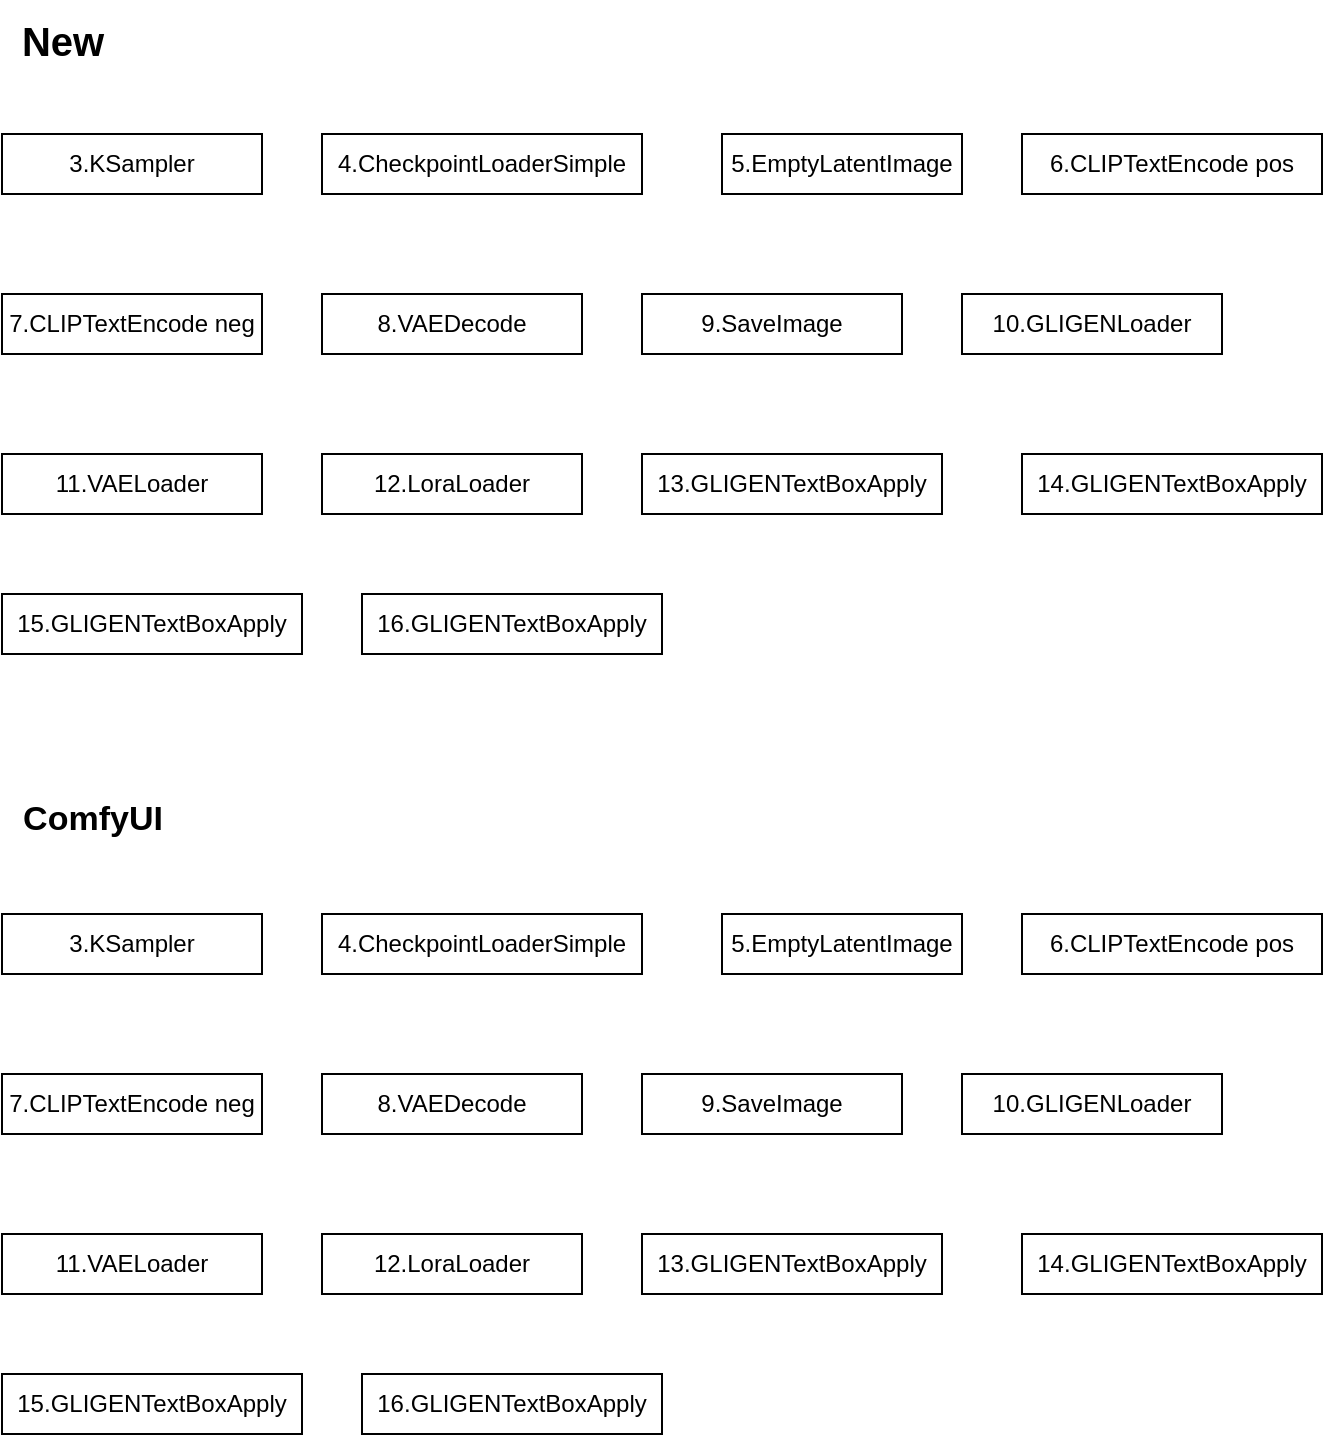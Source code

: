 <mxfile version="24.8.6">
  <diagram name="第 1 页" id="qbRVRUoKZyLvRsx70nnq">
    <mxGraphModel dx="1245" dy="643" grid="1" gridSize="10" guides="1" tooltips="1" connect="1" arrows="1" fold="1" page="1" pageScale="1" pageWidth="827" pageHeight="1169" math="0" shadow="0">
      <root>
        <mxCell id="0" />
        <mxCell id="1" parent="0" />
        <mxCell id="ogA_cs4jYgl6kHqg-TM3-1" value="New" style="text;html=1;align=center;verticalAlign=middle;resizable=0;points=[];autosize=1;strokeColor=none;fillColor=none;fontStyle=1;fontSize=20;" vertex="1" parent="1">
          <mxGeometry x="60" y="63" width="60" height="40" as="geometry" />
        </mxCell>
        <mxCell id="ogA_cs4jYgl6kHqg-TM3-3" value="3.KSampler" style="whiteSpace=wrap;html=1;" vertex="1" parent="1">
          <mxGeometry x="60" y="130" width="130" height="30" as="geometry" />
        </mxCell>
        <mxCell id="ogA_cs4jYgl6kHqg-TM3-4" value="4.CheckpointLoaderSimple" style="whiteSpace=wrap;html=1;" vertex="1" parent="1">
          <mxGeometry x="220" y="130" width="160" height="30" as="geometry" />
        </mxCell>
        <mxCell id="ogA_cs4jYgl6kHqg-TM3-5" value="5.EmptyLatentImage" style="whiteSpace=wrap;html=1;" vertex="1" parent="1">
          <mxGeometry x="420" y="130" width="120" height="30" as="geometry" />
        </mxCell>
        <mxCell id="ogA_cs4jYgl6kHqg-TM3-6" value="6.CLIPTextEncode pos" style="whiteSpace=wrap;html=1;" vertex="1" parent="1">
          <mxGeometry x="570" y="130" width="150" height="30" as="geometry" />
        </mxCell>
        <mxCell id="ogA_cs4jYgl6kHqg-TM3-7" value="7.CLIPTextEncode neg" style="whiteSpace=wrap;html=1;" vertex="1" parent="1">
          <mxGeometry x="60" y="210" width="130" height="30" as="geometry" />
        </mxCell>
        <mxCell id="ogA_cs4jYgl6kHqg-TM3-8" value="8.VAEDecode" style="whiteSpace=wrap;html=1;" vertex="1" parent="1">
          <mxGeometry x="220" y="210" width="130" height="30" as="geometry" />
        </mxCell>
        <mxCell id="ogA_cs4jYgl6kHqg-TM3-9" value="9.SaveImage" style="whiteSpace=wrap;html=1;" vertex="1" parent="1">
          <mxGeometry x="380" y="210" width="130" height="30" as="geometry" />
        </mxCell>
        <mxCell id="ogA_cs4jYgl6kHqg-TM3-10" value="10.GLIGENLoader" style="whiteSpace=wrap;html=1;" vertex="1" parent="1">
          <mxGeometry x="540" y="210" width="130" height="30" as="geometry" />
        </mxCell>
        <mxCell id="ogA_cs4jYgl6kHqg-TM3-11" value="11.VAELoader" style="whiteSpace=wrap;html=1;" vertex="1" parent="1">
          <mxGeometry x="60" y="290" width="130" height="30" as="geometry" />
        </mxCell>
        <mxCell id="ogA_cs4jYgl6kHqg-TM3-12" value="12.LoraLoader" style="whiteSpace=wrap;html=1;" vertex="1" parent="1">
          <mxGeometry x="220" y="290" width="130" height="30" as="geometry" />
        </mxCell>
        <mxCell id="ogA_cs4jYgl6kHqg-TM3-13" value="13.GLIGENTextBoxApply" style="whiteSpace=wrap;html=1;" vertex="1" parent="1">
          <mxGeometry x="380" y="290" width="150" height="30" as="geometry" />
        </mxCell>
        <mxCell id="ogA_cs4jYgl6kHqg-TM3-14" value="14&lt;span style=&quot;background-color: initial;&quot;&gt;.GLIGENTextBoxApply&lt;/span&gt;" style="whiteSpace=wrap;html=1;" vertex="1" parent="1">
          <mxGeometry x="570" y="290" width="150" height="30" as="geometry" />
        </mxCell>
        <mxCell id="ogA_cs4jYgl6kHqg-TM3-15" value="15&lt;span style=&quot;background-color: initial;&quot;&gt;.GLIGENTextBoxApply&lt;/span&gt;" style="whiteSpace=wrap;html=1;" vertex="1" parent="1">
          <mxGeometry x="60" y="360" width="150" height="30" as="geometry" />
        </mxCell>
        <mxCell id="ogA_cs4jYgl6kHqg-TM3-16" value="16&lt;span style=&quot;background-color: initial;&quot;&gt;.GLIGENTextBoxApply&lt;/span&gt;" style="whiteSpace=wrap;html=1;" vertex="1" parent="1">
          <mxGeometry x="240" y="360" width="150" height="30" as="geometry" />
        </mxCell>
        <mxCell id="ogA_cs4jYgl6kHqg-TM3-17" value="3.KSampler" style="whiteSpace=wrap;html=1;" vertex="1" parent="1">
          <mxGeometry x="60" y="520" width="130" height="30" as="geometry" />
        </mxCell>
        <mxCell id="ogA_cs4jYgl6kHqg-TM3-18" value="4.CheckpointLoaderSimple" style="whiteSpace=wrap;html=1;" vertex="1" parent="1">
          <mxGeometry x="220" y="520" width="160" height="30" as="geometry" />
        </mxCell>
        <mxCell id="ogA_cs4jYgl6kHqg-TM3-19" value="5.EmptyLatentImage" style="whiteSpace=wrap;html=1;" vertex="1" parent="1">
          <mxGeometry x="420" y="520" width="120" height="30" as="geometry" />
        </mxCell>
        <mxCell id="ogA_cs4jYgl6kHqg-TM3-20" value="6.CLIPTextEncode pos" style="whiteSpace=wrap;html=1;" vertex="1" parent="1">
          <mxGeometry x="570" y="520" width="150" height="30" as="geometry" />
        </mxCell>
        <mxCell id="ogA_cs4jYgl6kHqg-TM3-21" value="7.CLIPTextEncode neg" style="whiteSpace=wrap;html=1;" vertex="1" parent="1">
          <mxGeometry x="60" y="600" width="130" height="30" as="geometry" />
        </mxCell>
        <mxCell id="ogA_cs4jYgl6kHqg-TM3-22" value="8.VAEDecode" style="whiteSpace=wrap;html=1;" vertex="1" parent="1">
          <mxGeometry x="220" y="600" width="130" height="30" as="geometry" />
        </mxCell>
        <mxCell id="ogA_cs4jYgl6kHqg-TM3-23" value="9.SaveImage" style="whiteSpace=wrap;html=1;" vertex="1" parent="1">
          <mxGeometry x="380" y="600" width="130" height="30" as="geometry" />
        </mxCell>
        <mxCell id="ogA_cs4jYgl6kHqg-TM3-24" value="10.GLIGENLoader" style="whiteSpace=wrap;html=1;" vertex="1" parent="1">
          <mxGeometry x="540" y="600" width="130" height="30" as="geometry" />
        </mxCell>
        <mxCell id="ogA_cs4jYgl6kHqg-TM3-25" value="11.VAELoader" style="whiteSpace=wrap;html=1;" vertex="1" parent="1">
          <mxGeometry x="60" y="680" width="130" height="30" as="geometry" />
        </mxCell>
        <mxCell id="ogA_cs4jYgl6kHqg-TM3-26" value="12.LoraLoader" style="whiteSpace=wrap;html=1;" vertex="1" parent="1">
          <mxGeometry x="220" y="680" width="130" height="30" as="geometry" />
        </mxCell>
        <mxCell id="ogA_cs4jYgl6kHqg-TM3-27" value="13.GLIGENTextBoxApply" style="whiteSpace=wrap;html=1;" vertex="1" parent="1">
          <mxGeometry x="380" y="680" width="150" height="30" as="geometry" />
        </mxCell>
        <mxCell id="ogA_cs4jYgl6kHqg-TM3-28" value="14&lt;span style=&quot;background-color: initial;&quot;&gt;.GLIGENTextBoxApply&lt;/span&gt;" style="whiteSpace=wrap;html=1;" vertex="1" parent="1">
          <mxGeometry x="570" y="680" width="150" height="30" as="geometry" />
        </mxCell>
        <mxCell id="ogA_cs4jYgl6kHqg-TM3-29" value="15&lt;span style=&quot;background-color: initial;&quot;&gt;.GLIGENTextBoxApply&lt;/span&gt;" style="whiteSpace=wrap;html=1;" vertex="1" parent="1">
          <mxGeometry x="60" y="750" width="150" height="30" as="geometry" />
        </mxCell>
        <mxCell id="ogA_cs4jYgl6kHqg-TM3-30" value="16&lt;span style=&quot;background-color: initial;&quot;&gt;.GLIGENTextBoxApply&lt;/span&gt;" style="whiteSpace=wrap;html=1;" vertex="1" parent="1">
          <mxGeometry x="240" y="750" width="150" height="30" as="geometry" />
        </mxCell>
        <mxCell id="ogA_cs4jYgl6kHqg-TM3-31" value="ComfyUI" style="text;html=1;align=center;verticalAlign=middle;resizable=0;points=[];autosize=1;strokeColor=none;fillColor=none;fontStyle=1;fontSize=17;" vertex="1" parent="1">
          <mxGeometry x="60" y="458" width="90" height="30" as="geometry" />
        </mxCell>
      </root>
    </mxGraphModel>
  </diagram>
</mxfile>
